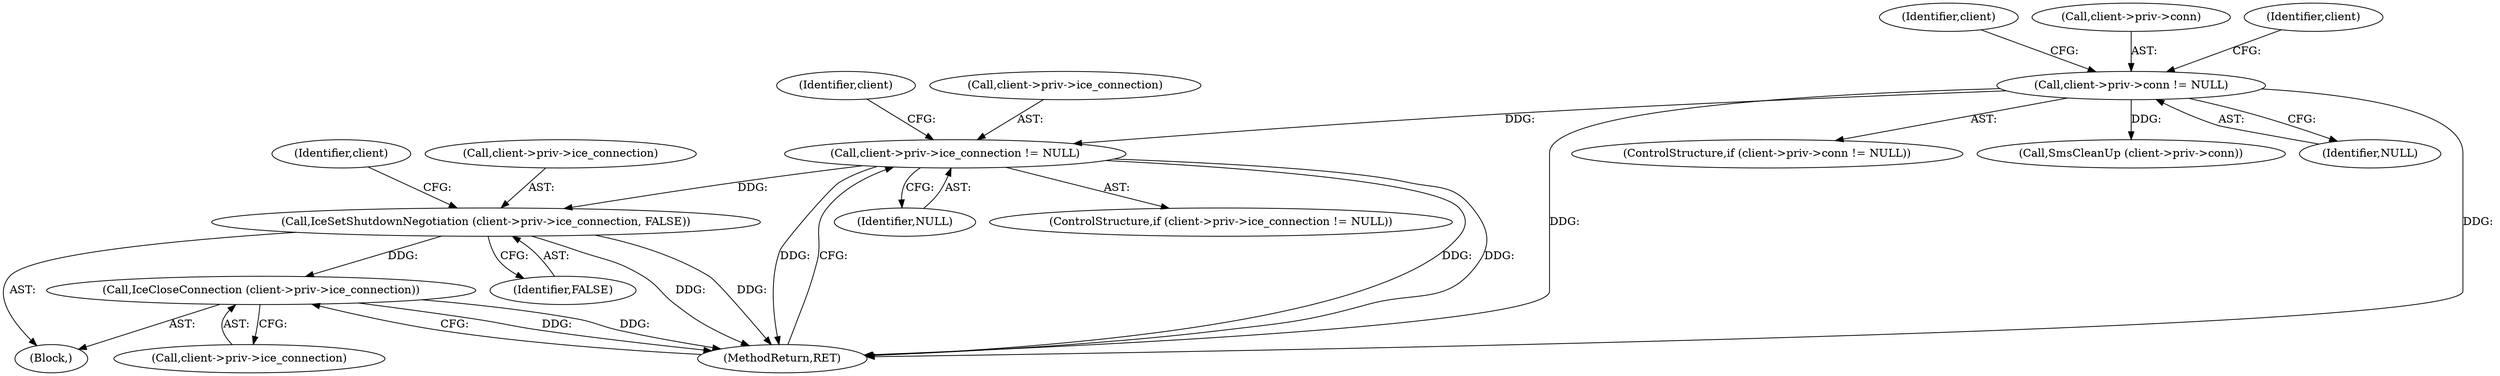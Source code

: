 digraph "0_gnome-session_b0dc999e0b45355314616321dbb6cb71e729fc9d_1@API" {
"1000134" [label="(Call,client->priv->ice_connection != NULL)"];
"1000119" [label="(Call,client->priv->conn != NULL)"];
"1000142" [label="(Call,IceSetShutdownNegotiation (client->priv->ice_connection, FALSE))"];
"1000149" [label="(Call,IceCloseConnection (client->priv->ice_connection))"];
"1000145" [label="(Identifier,client)"];
"1000148" [label="(Identifier,FALSE)"];
"1000142" [label="(Call,IceSetShutdownNegotiation (client->priv->ice_connection, FALSE))"];
"1000152" [label="(Identifier,client)"];
"1000118" [label="(ControlStructure,if (client->priv->conn != NULL))"];
"1000127" [label="(Call,SmsCleanUp (client->priv->conn))"];
"1000141" [label="(Block,)"];
"1000130" [label="(Identifier,client)"];
"1000149" [label="(Call,IceCloseConnection (client->priv->ice_connection))"];
"1000150" [label="(Call,client->priv->ice_connection)"];
"1000120" [label="(Call,client->priv->conn)"];
"1000135" [label="(Call,client->priv->ice_connection)"];
"1000119" [label="(Call,client->priv->conn != NULL)"];
"1000125" [label="(Identifier,NULL)"];
"1000137" [label="(Identifier,client)"];
"1000140" [label="(Identifier,NULL)"];
"1000143" [label="(Call,client->priv->ice_connection)"];
"1000133" [label="(ControlStructure,if (client->priv->ice_connection != NULL))"];
"1000134" [label="(Call,client->priv->ice_connection != NULL)"];
"1000155" [label="(MethodReturn,RET)"];
"1000134" -> "1000133"  [label="AST: "];
"1000134" -> "1000140"  [label="CFG: "];
"1000135" -> "1000134"  [label="AST: "];
"1000140" -> "1000134"  [label="AST: "];
"1000145" -> "1000134"  [label="CFG: "];
"1000155" -> "1000134"  [label="CFG: "];
"1000134" -> "1000155"  [label="DDG: "];
"1000134" -> "1000155"  [label="DDG: "];
"1000134" -> "1000155"  [label="DDG: "];
"1000119" -> "1000134"  [label="DDG: "];
"1000134" -> "1000142"  [label="DDG: "];
"1000119" -> "1000118"  [label="AST: "];
"1000119" -> "1000125"  [label="CFG: "];
"1000120" -> "1000119"  [label="AST: "];
"1000125" -> "1000119"  [label="AST: "];
"1000130" -> "1000119"  [label="CFG: "];
"1000137" -> "1000119"  [label="CFG: "];
"1000119" -> "1000155"  [label="DDG: "];
"1000119" -> "1000155"  [label="DDG: "];
"1000119" -> "1000127"  [label="DDG: "];
"1000142" -> "1000141"  [label="AST: "];
"1000142" -> "1000148"  [label="CFG: "];
"1000143" -> "1000142"  [label="AST: "];
"1000148" -> "1000142"  [label="AST: "];
"1000152" -> "1000142"  [label="CFG: "];
"1000142" -> "1000155"  [label="DDG: "];
"1000142" -> "1000155"  [label="DDG: "];
"1000142" -> "1000149"  [label="DDG: "];
"1000149" -> "1000141"  [label="AST: "];
"1000149" -> "1000150"  [label="CFG: "];
"1000150" -> "1000149"  [label="AST: "];
"1000155" -> "1000149"  [label="CFG: "];
"1000149" -> "1000155"  [label="DDG: "];
"1000149" -> "1000155"  [label="DDG: "];
}

